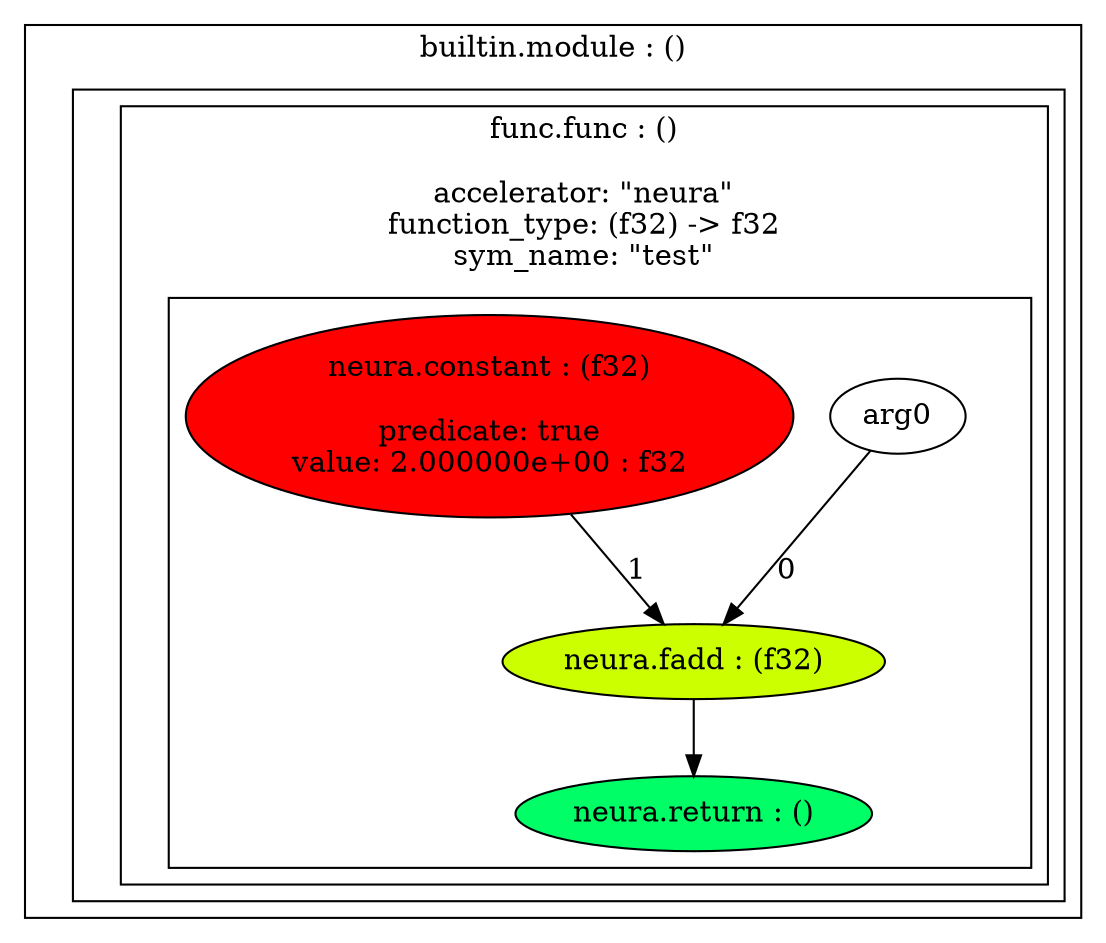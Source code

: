 digraph G {
  compound = true;
  subgraph cluster_1 {
    v2 [label = " ", shape = plain];
    label = "builtin.module : ()\n";
    subgraph cluster_3 {
      v4 [label = " ", shape = plain];
      label = "";
      subgraph cluster_5 {
        v6 [label = " ", shape = plain];
        label = "func.func : ()\n\naccelerator: \"neura\"\nfunction_type: (f32) -> f32\nsym_name: \"test\"";
        subgraph cluster_7 {
          v8 [label = " ", shape = plain];
          label = "";
          v9 [label = "arg0", shape = ellipse];
          v10 [fillcolor = "0.000000 1.0 1.0", label = "neura.constant : (f32)\n\npredicate: true\nvalue: 2.000000e+00 : f32", shape = ellipse, style = filled];
          v11 [fillcolor = "0.200000 1.0 1.0", label = "neura.fadd : (f32)\n", shape = ellipse, style = filled];
          v12 [fillcolor = "0.400000 1.0 1.0", label = "neura.return : ()\n", shape = ellipse, style = filled];
        }
      }
    }
  }
  v9 -> v11 [label = "0", style = solid];
  v10 -> v11 [label = "1", style = solid];
  v11 -> v12 [label = "", style = solid];
}
digraph G {
  compound = true;
  subgraph cluster_1 {
    v2 [label = " ", shape = plain];
    label = "builtin.module : ()\n";
    subgraph cluster_3 {
      v4 [label = " ", shape = plain];
      label = "";
      subgraph cluster_5 {
        v6 [label = " ", shape = plain];
        label = "func.func : ()\n\naccelerator: \"neura\"\nfunction_type: (f32) -> f32\nsym_name: \"test\"";
        subgraph cluster_7 {
          v8 [label = " ", shape = plain];
          label = "";
          v9 [label = "arg0", shape = ellipse];
          v10 [fillcolor = "0.000000 1.0 1.0", label = "neura.constant : (!neura.data<f32, i1>)\n\npredicate: true\nvalue: \"%arg0\"", shape = ellipse, style = filled];
          v11 [fillcolor = "0.000000 1.0 1.0", label = "neura.constant : (!neura.data<f32, i1>)\n\npredicate: true\nvalue: 2.000000e+00 : f32", shape = ellipse, style = filled];
          v12 [fillcolor = "0.200000 1.0 1.0", label = "neura.fadd : (!neura.data<f32, i1>)\n", shape = ellipse, style = filled];
          v13 [fillcolor = "0.400000 1.0 1.0", label = "neura.return : ()\n", shape = ellipse, style = filled];
        }
      }
    }
  }
  v10 -> v12 [label = "0", style = solid];
  v11 -> v12 [label = "1", style = solid];
  v12 -> v13 [label = "", style = solid];
}
digraph G {
  compound = true;
  subgraph cluster_1 {
    v2 [label = " ", shape = plain];
    label = "builtin.module : ()\n";
    subgraph cluster_3 {
      v4 [label = " ", shape = plain];
      label = "";
      subgraph cluster_5 {
        v6 [label = " ", shape = plain];
        label = "func.func : ()\n\naccelerator: \"neura\"\nfunction_type: (f32) -> f32\nsym_name: \"test\"";
        subgraph cluster_7 {
          v8 [label = " ", shape = plain];
          label = "";
          v9 [label = "arg0", shape = ellipse];
          v10 [fillcolor = "0.000000 1.0 1.0", label = "neura.constant : (!neura.data<f32, i1>)\n\npredicate: true\nvalue: \"%arg0\"", shape = ellipse, style = filled];
          v11 [fillcolor = "0.000000 1.0 1.0", label = "neura.constant : (!neura.data<f32, i1>)\n\npredicate: true\nvalue: 2.000000e+00 : f32", shape = ellipse, style = filled];
          v12 [fillcolor = "0.166667 1.0 1.0", label = "neura.data_mov : (!neura.data<f32, i1>)\n", shape = ellipse, style = filled];
          v13 [fillcolor = "0.166667 1.0 1.0", label = "neura.data_mov : (!neura.data<f32, i1>)\n", shape = ellipse, style = filled];
          v14 [fillcolor = "0.333333 1.0 1.0", label = "neura.fadd : (!neura.data<f32, i1>)\n", shape = ellipse, style = filled];
          v15 [fillcolor = "0.166667 1.0 1.0", label = "neura.data_mov : (!neura.data<f32, i1>)\n", shape = ellipse, style = filled];
          v16 [fillcolor = "0.500000 1.0 1.0", label = "neura.return : ()\n", shape = ellipse, style = filled];
        }
      }
    }
  }
  v10 -> v12 [label = "", style = solid];
  v11 -> v13 [label = "", style = solid];
  v12 -> v14 [label = "0", style = solid];
  v13 -> v14 [label = "1", style = solid];
  v14 -> v15 [label = "", style = solid];
  v15 -> v16 [label = "", style = solid];
}
